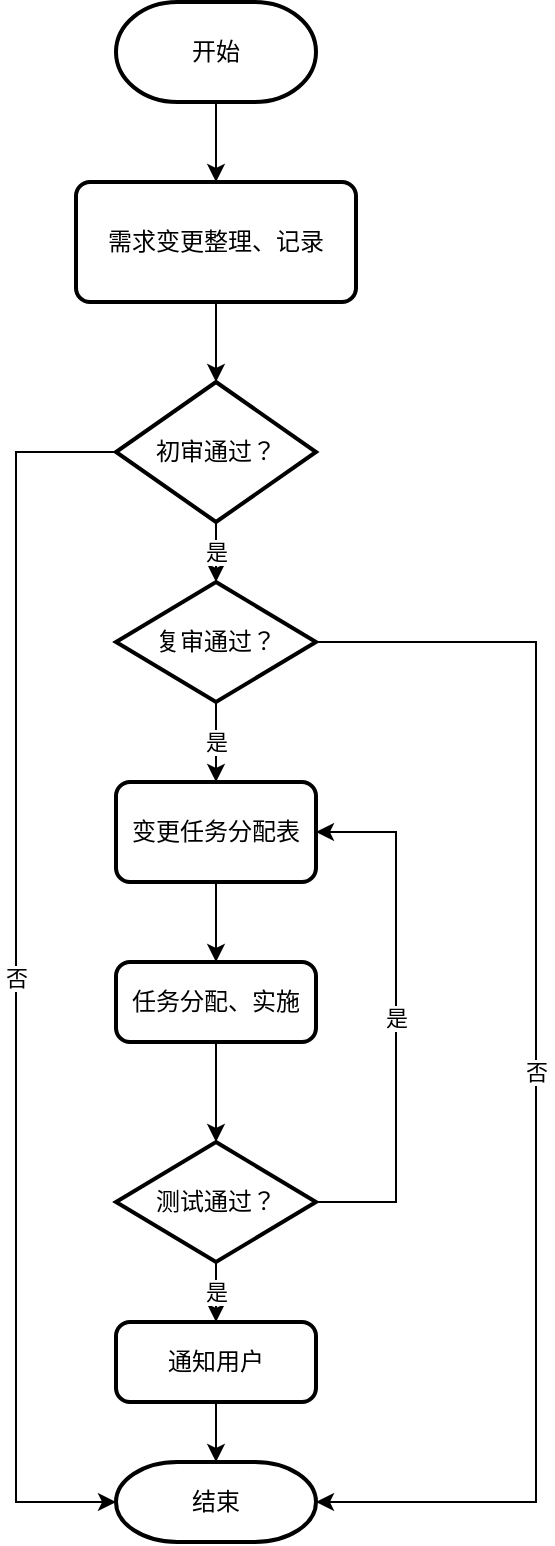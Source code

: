 <mxfile version="12.2.9" type="github" pages="1">
  <diagram id="cXorSHXpXes0jmDtnGfV" name="Page-1">
    <mxGraphModel dx="1038" dy="531" grid="1" gridSize="10" guides="1" tooltips="1" connect="1" arrows="1" fold="1" page="1" pageScale="1" pageWidth="1169" pageHeight="827" math="0" shadow="0">
      <root>
        <mxCell id="0"/>
        <mxCell id="1" parent="0"/>
        <mxCell id="sIcvni8QaS2tUwrDgOOw-10" style="edgeStyle=orthogonalEdgeStyle;rounded=0;orthogonalLoop=1;jettySize=auto;html=1;exitX=0.5;exitY=1;exitDx=0;exitDy=0;exitPerimeter=0;" edge="1" parent="1" source="sIcvni8QaS2tUwrDgOOw-1" target="sIcvni8QaS2tUwrDgOOw-2">
          <mxGeometry relative="1" as="geometry"/>
        </mxCell>
        <mxCell id="sIcvni8QaS2tUwrDgOOw-1" value="开始" style="strokeWidth=2;html=1;shape=mxgraph.flowchart.terminator;whiteSpace=wrap;" vertex="1" parent="1">
          <mxGeometry x="90" y="150" width="100" height="50" as="geometry"/>
        </mxCell>
        <mxCell id="sIcvni8QaS2tUwrDgOOw-11" style="edgeStyle=orthogonalEdgeStyle;rounded=0;orthogonalLoop=1;jettySize=auto;html=1;exitX=0.5;exitY=1;exitDx=0;exitDy=0;entryX=0.5;entryY=0;entryDx=0;entryDy=0;entryPerimeter=0;" edge="1" parent="1" source="sIcvni8QaS2tUwrDgOOw-2" target="sIcvni8QaS2tUwrDgOOw-3">
          <mxGeometry relative="1" as="geometry"/>
        </mxCell>
        <mxCell id="sIcvni8QaS2tUwrDgOOw-2" value="需求变更整理、记录" style="rounded=1;whiteSpace=wrap;html=1;absoluteArcSize=1;arcSize=14;strokeWidth=2;" vertex="1" parent="1">
          <mxGeometry x="70" y="240" width="140" height="60" as="geometry"/>
        </mxCell>
        <mxCell id="sIcvni8QaS2tUwrDgOOw-12" value="是" style="edgeStyle=orthogonalEdgeStyle;rounded=0;orthogonalLoop=1;jettySize=auto;html=1;exitX=0.5;exitY=1;exitDx=0;exitDy=0;exitPerimeter=0;entryX=0.5;entryY=0;entryDx=0;entryDy=0;entryPerimeter=0;" edge="1" parent="1" source="sIcvni8QaS2tUwrDgOOw-3" target="sIcvni8QaS2tUwrDgOOw-4">
          <mxGeometry relative="1" as="geometry"/>
        </mxCell>
        <mxCell id="sIcvni8QaS2tUwrDgOOw-19" value="否" style="edgeStyle=orthogonalEdgeStyle;rounded=0;orthogonalLoop=1;jettySize=auto;html=1;exitX=0;exitY=0.5;exitDx=0;exitDy=0;exitPerimeter=0;entryX=0;entryY=0.5;entryDx=0;entryDy=0;entryPerimeter=0;" edge="1" parent="1" source="sIcvni8QaS2tUwrDgOOw-3" target="sIcvni8QaS2tUwrDgOOw-9">
          <mxGeometry relative="1" as="geometry">
            <Array as="points">
              <mxPoint x="40" y="375"/>
              <mxPoint x="40" y="900"/>
            </Array>
          </mxGeometry>
        </mxCell>
        <mxCell id="sIcvni8QaS2tUwrDgOOw-3" value="初审通过？" style="strokeWidth=2;html=1;shape=mxgraph.flowchart.decision;whiteSpace=wrap;" vertex="1" parent="1">
          <mxGeometry x="90" y="340" width="100" height="70" as="geometry"/>
        </mxCell>
        <mxCell id="sIcvni8QaS2tUwrDgOOw-13" value="是" style="edgeStyle=orthogonalEdgeStyle;rounded=0;orthogonalLoop=1;jettySize=auto;html=1;exitX=0.5;exitY=1;exitDx=0;exitDy=0;exitPerimeter=0;entryX=0.5;entryY=0;entryDx=0;entryDy=0;" edge="1" parent="1" source="sIcvni8QaS2tUwrDgOOw-4" target="sIcvni8QaS2tUwrDgOOw-5">
          <mxGeometry relative="1" as="geometry"/>
        </mxCell>
        <mxCell id="sIcvni8QaS2tUwrDgOOw-21" value="否" style="edgeStyle=orthogonalEdgeStyle;rounded=0;orthogonalLoop=1;jettySize=auto;html=1;exitX=1;exitY=0.5;exitDx=0;exitDy=0;exitPerimeter=0;entryX=1;entryY=0.5;entryDx=0;entryDy=0;entryPerimeter=0;" edge="1" parent="1" source="sIcvni8QaS2tUwrDgOOw-4" target="sIcvni8QaS2tUwrDgOOw-9">
          <mxGeometry relative="1" as="geometry">
            <Array as="points">
              <mxPoint x="300" y="470"/>
              <mxPoint x="300" y="900"/>
            </Array>
          </mxGeometry>
        </mxCell>
        <mxCell id="sIcvni8QaS2tUwrDgOOw-4" value="复审通过？" style="strokeWidth=2;html=1;shape=mxgraph.flowchart.decision;whiteSpace=wrap;" vertex="1" parent="1">
          <mxGeometry x="90" y="440" width="100" height="60" as="geometry"/>
        </mxCell>
        <mxCell id="sIcvni8QaS2tUwrDgOOw-14" style="edgeStyle=orthogonalEdgeStyle;rounded=0;orthogonalLoop=1;jettySize=auto;html=1;exitX=0.5;exitY=1;exitDx=0;exitDy=0;" edge="1" parent="1" source="sIcvni8QaS2tUwrDgOOw-5" target="sIcvni8QaS2tUwrDgOOw-6">
          <mxGeometry relative="1" as="geometry"/>
        </mxCell>
        <mxCell id="sIcvni8QaS2tUwrDgOOw-5" value="变更任务分配表" style="rounded=1;whiteSpace=wrap;html=1;absoluteArcSize=1;arcSize=14;strokeWidth=2;" vertex="1" parent="1">
          <mxGeometry x="90" y="540" width="100" height="50" as="geometry"/>
        </mxCell>
        <mxCell id="sIcvni8QaS2tUwrDgOOw-16" style="edgeStyle=orthogonalEdgeStyle;rounded=0;orthogonalLoop=1;jettySize=auto;html=1;exitX=0.5;exitY=1;exitDx=0;exitDy=0;entryX=0.5;entryY=0;entryDx=0;entryDy=0;entryPerimeter=0;" edge="1" parent="1" source="sIcvni8QaS2tUwrDgOOw-6" target="sIcvni8QaS2tUwrDgOOw-8">
          <mxGeometry relative="1" as="geometry"/>
        </mxCell>
        <mxCell id="sIcvni8QaS2tUwrDgOOw-6" value="任务分配、实施" style="rounded=1;whiteSpace=wrap;html=1;absoluteArcSize=1;arcSize=14;strokeWidth=2;" vertex="1" parent="1">
          <mxGeometry x="90" y="630" width="100" height="40" as="geometry"/>
        </mxCell>
        <mxCell id="sIcvni8QaS2tUwrDgOOw-18" style="edgeStyle=orthogonalEdgeStyle;rounded=0;orthogonalLoop=1;jettySize=auto;html=1;exitX=0.5;exitY=1;exitDx=0;exitDy=0;entryX=0.5;entryY=0;entryDx=0;entryDy=0;entryPerimeter=0;" edge="1" parent="1" source="sIcvni8QaS2tUwrDgOOw-7" target="sIcvni8QaS2tUwrDgOOw-9">
          <mxGeometry relative="1" as="geometry"/>
        </mxCell>
        <mxCell id="sIcvni8QaS2tUwrDgOOw-7" value="通知用户" style="rounded=1;whiteSpace=wrap;html=1;absoluteArcSize=1;arcSize=14;strokeWidth=2;" vertex="1" parent="1">
          <mxGeometry x="90" y="810" width="100" height="40" as="geometry"/>
        </mxCell>
        <mxCell id="sIcvni8QaS2tUwrDgOOw-17" value="是" style="edgeStyle=orthogonalEdgeStyle;rounded=0;orthogonalLoop=1;jettySize=auto;html=1;exitX=0.5;exitY=1;exitDx=0;exitDy=0;exitPerimeter=0;entryX=0.5;entryY=0;entryDx=0;entryDy=0;" edge="1" parent="1" source="sIcvni8QaS2tUwrDgOOw-8" target="sIcvni8QaS2tUwrDgOOw-7">
          <mxGeometry relative="1" as="geometry"/>
        </mxCell>
        <mxCell id="sIcvni8QaS2tUwrDgOOw-20" value="是" style="edgeStyle=orthogonalEdgeStyle;rounded=0;orthogonalLoop=1;jettySize=auto;html=1;exitX=1;exitY=0.5;exitDx=0;exitDy=0;exitPerimeter=0;entryX=1;entryY=0.5;entryDx=0;entryDy=0;" edge="1" parent="1" source="sIcvni8QaS2tUwrDgOOw-8" target="sIcvni8QaS2tUwrDgOOw-5">
          <mxGeometry relative="1" as="geometry">
            <Array as="points">
              <mxPoint x="230" y="750"/>
              <mxPoint x="230" y="565"/>
            </Array>
          </mxGeometry>
        </mxCell>
        <mxCell id="sIcvni8QaS2tUwrDgOOw-8" value="测试通过？" style="strokeWidth=2;html=1;shape=mxgraph.flowchart.decision;whiteSpace=wrap;" vertex="1" parent="1">
          <mxGeometry x="90" y="720" width="100" height="60" as="geometry"/>
        </mxCell>
        <mxCell id="sIcvni8QaS2tUwrDgOOw-9" value="结束" style="strokeWidth=2;html=1;shape=mxgraph.flowchart.terminator;whiteSpace=wrap;" vertex="1" parent="1">
          <mxGeometry x="90" y="880" width="100" height="40" as="geometry"/>
        </mxCell>
      </root>
    </mxGraphModel>
  </diagram>
</mxfile>
